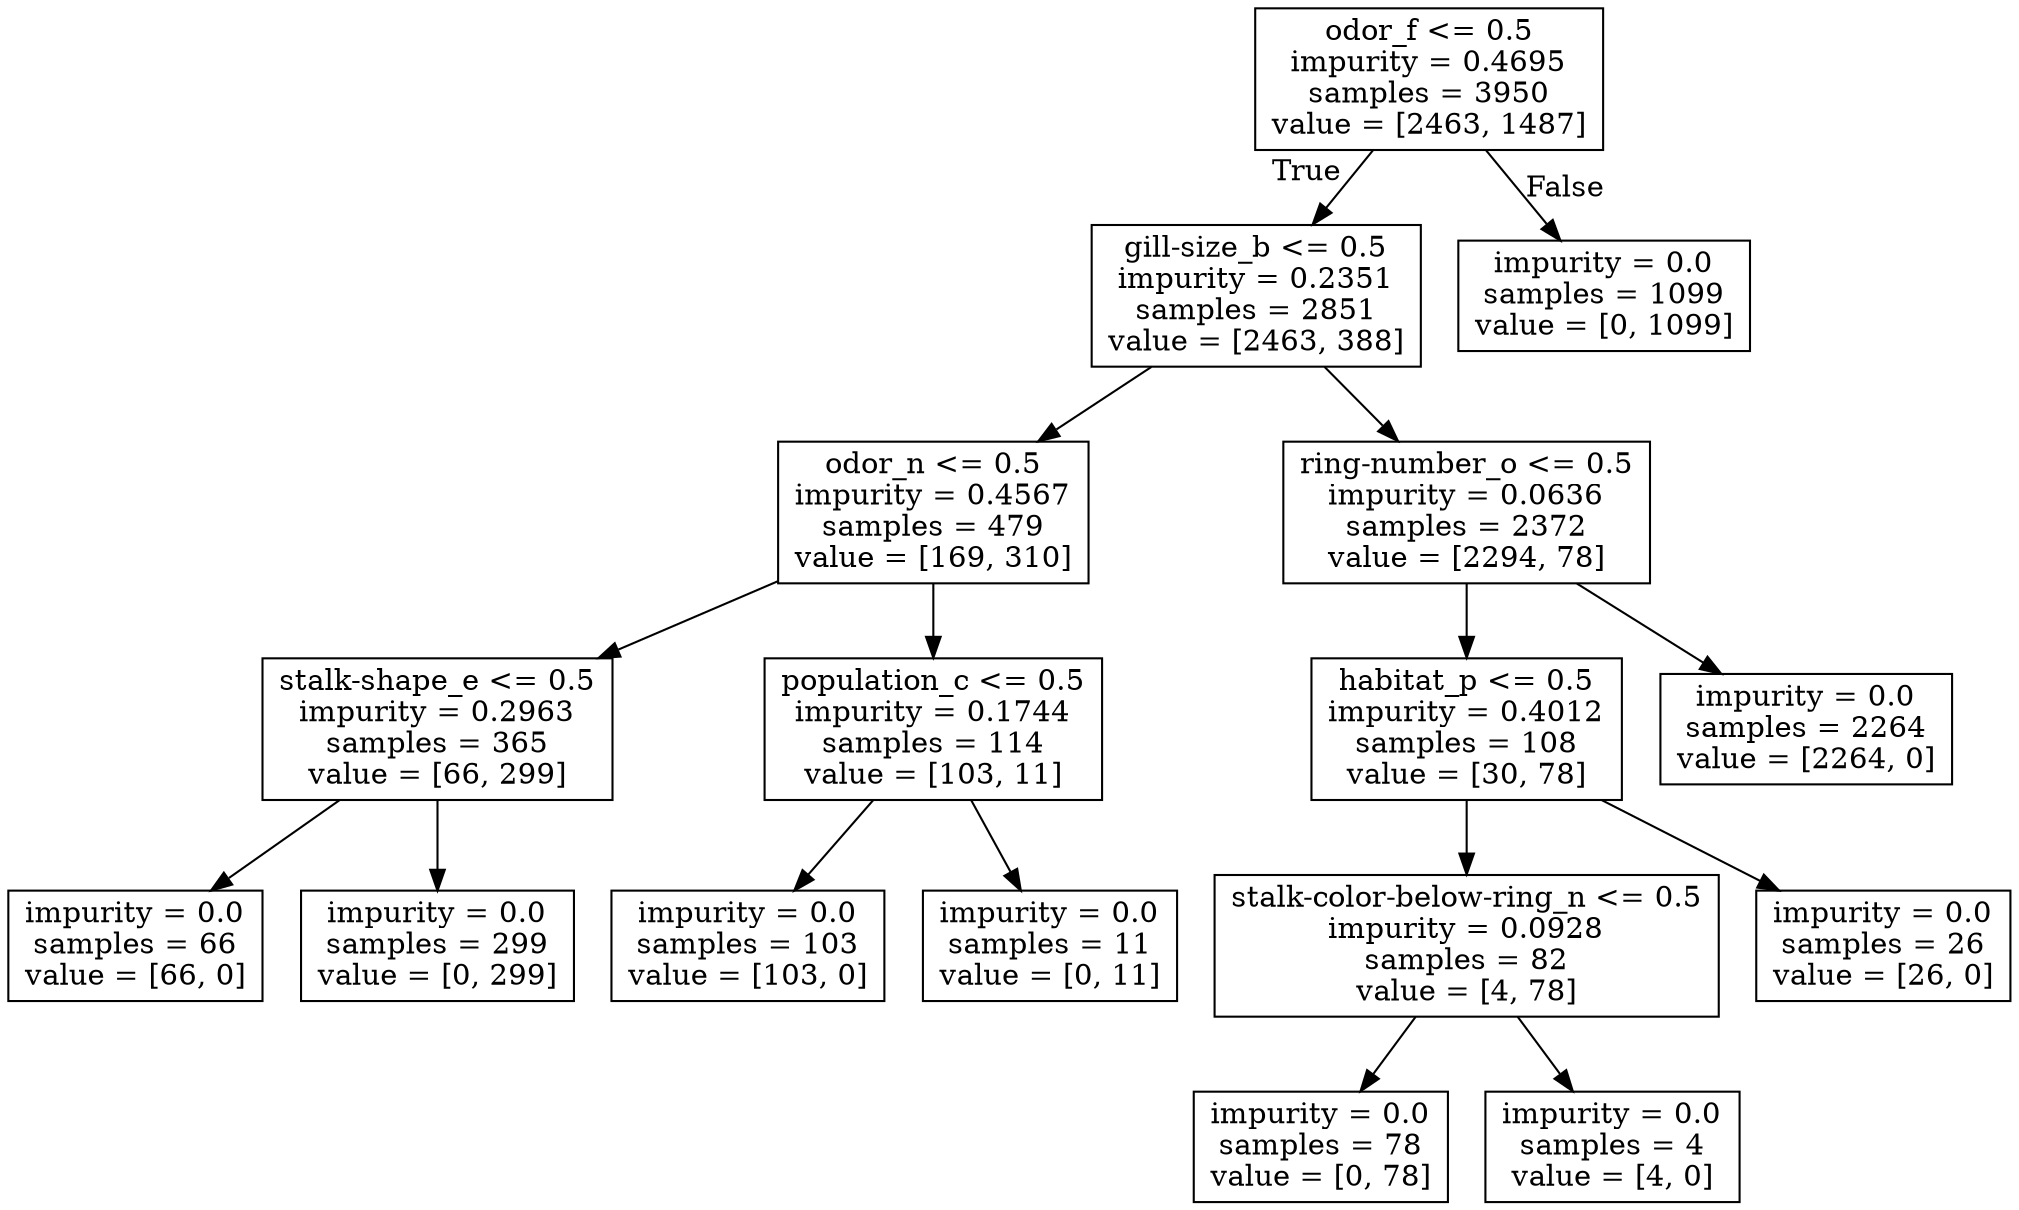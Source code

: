 digraph Tree {
node [shape=box] ;
0 [label="odor_f <= 0.5\nimpurity = 0.4695\nsamples = 3950\nvalue = [2463, 1487]"] ;
1 [label="gill-size_b <= 0.5\nimpurity = 0.2351\nsamples = 2851\nvalue = [2463, 388]"] ;
0 -> 1 [labeldistance=2.5, labelangle=45, headlabel="True"] ;
2 [label="odor_n <= 0.5\nimpurity = 0.4567\nsamples = 479\nvalue = [169, 310]"] ;
1 -> 2 ;
3 [label="stalk-shape_e <= 0.5\nimpurity = 0.2963\nsamples = 365\nvalue = [66, 299]"] ;
2 -> 3 ;
4 [label="impurity = 0.0\nsamples = 66\nvalue = [66, 0]"] ;
3 -> 4 ;
5 [label="impurity = 0.0\nsamples = 299\nvalue = [0, 299]"] ;
3 -> 5 ;
6 [label="population_c <= 0.5\nimpurity = 0.1744\nsamples = 114\nvalue = [103, 11]"] ;
2 -> 6 ;
7 [label="impurity = 0.0\nsamples = 103\nvalue = [103, 0]"] ;
6 -> 7 ;
8 [label="impurity = 0.0\nsamples = 11\nvalue = [0, 11]"] ;
6 -> 8 ;
9 [label="ring-number_o <= 0.5\nimpurity = 0.0636\nsamples = 2372\nvalue = [2294, 78]"] ;
1 -> 9 ;
10 [label="habitat_p <= 0.5\nimpurity = 0.4012\nsamples = 108\nvalue = [30, 78]"] ;
9 -> 10 ;
11 [label="stalk-color-below-ring_n <= 0.5\nimpurity = 0.0928\nsamples = 82\nvalue = [4, 78]"] ;
10 -> 11 ;
12 [label="impurity = 0.0\nsamples = 78\nvalue = [0, 78]"] ;
11 -> 12 ;
13 [label="impurity = 0.0\nsamples = 4\nvalue = [4, 0]"] ;
11 -> 13 ;
14 [label="impurity = 0.0\nsamples = 26\nvalue = [26, 0]"] ;
10 -> 14 ;
15 [label="impurity = 0.0\nsamples = 2264\nvalue = [2264, 0]"] ;
9 -> 15 ;
16 [label="impurity = 0.0\nsamples = 1099\nvalue = [0, 1099]"] ;
0 -> 16 [labeldistance=2.5, labelangle=-45, headlabel="False"] ;
}